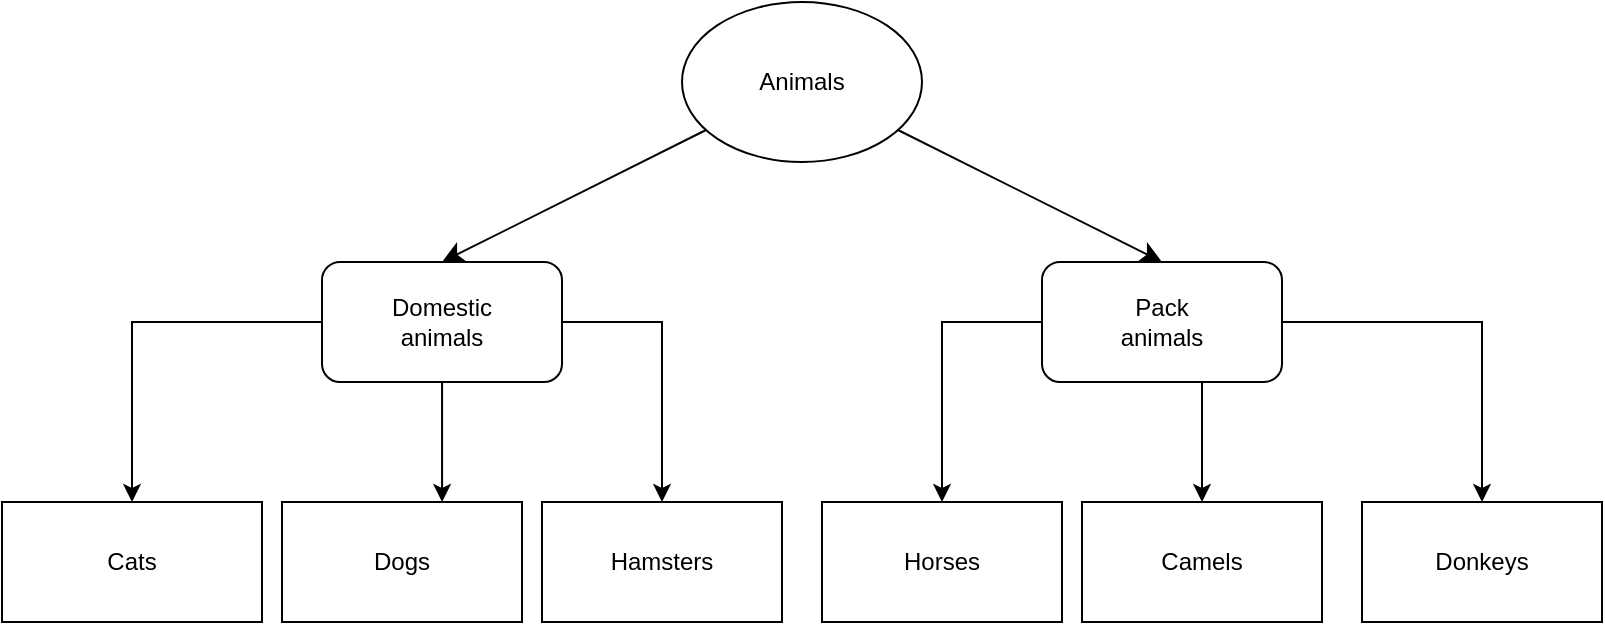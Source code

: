 <mxfile version="24.2.1" type="device">
  <diagram name="Страница — 1" id="PsaHPdf3RDhp_nssHXkJ">
    <mxGraphModel dx="1674" dy="841" grid="1" gridSize="10" guides="1" tooltips="1" connect="1" arrows="1" fold="1" page="1" pageScale="1" pageWidth="827" pageHeight="1169" math="0" shadow="0">
      <root>
        <mxCell id="0" />
        <mxCell id="1" parent="0" />
        <mxCell id="VqD7DIqnFLghqxYBGj-M-10" style="edgeStyle=orthogonalEdgeStyle;rounded=0;orthogonalLoop=1;jettySize=auto;html=1;entryX=0.5;entryY=0;entryDx=0;entryDy=0;" parent="1" source="VqD7DIqnFLghqxYBGj-M-1" target="VqD7DIqnFLghqxYBGj-M-3" edge="1">
          <mxGeometry relative="1" as="geometry" />
        </mxCell>
        <mxCell id="VqD7DIqnFLghqxYBGj-M-14" style="edgeStyle=orthogonalEdgeStyle;rounded=0;orthogonalLoop=1;jettySize=auto;html=1;entryX=0.5;entryY=0;entryDx=0;entryDy=0;" parent="1" source="VqD7DIqnFLghqxYBGj-M-1" target="VqD7DIqnFLghqxYBGj-M-5" edge="1">
          <mxGeometry relative="1" as="geometry">
            <Array as="points">
              <mxPoint x="330" y="210" />
            </Array>
          </mxGeometry>
        </mxCell>
        <mxCell id="VqD7DIqnFLghqxYBGj-M-1" value="Domestic&lt;br&gt;animals" style="rounded=1;whiteSpace=wrap;html=1;" parent="1" vertex="1">
          <mxGeometry x="160" y="180" width="120" height="60" as="geometry" />
        </mxCell>
        <mxCell id="VqD7DIqnFLghqxYBGj-M-15" style="edgeStyle=orthogonalEdgeStyle;rounded=0;orthogonalLoop=1;jettySize=auto;html=1;" parent="1" source="VqD7DIqnFLghqxYBGj-M-2" target="VqD7DIqnFLghqxYBGj-M-6" edge="1">
          <mxGeometry relative="1" as="geometry">
            <Array as="points">
              <mxPoint x="470" y="210" />
            </Array>
          </mxGeometry>
        </mxCell>
        <mxCell id="VqD7DIqnFLghqxYBGj-M-16" style="edgeStyle=orthogonalEdgeStyle;rounded=0;orthogonalLoop=1;jettySize=auto;html=1;" parent="1" source="VqD7DIqnFLghqxYBGj-M-2" target="VqD7DIqnFLghqxYBGj-M-8" edge="1">
          <mxGeometry relative="1" as="geometry">
            <Array as="points">
              <mxPoint x="600" y="250" />
              <mxPoint x="600" y="250" />
            </Array>
          </mxGeometry>
        </mxCell>
        <mxCell id="VqD7DIqnFLghqxYBGj-M-17" style="edgeStyle=orthogonalEdgeStyle;rounded=0;orthogonalLoop=1;jettySize=auto;html=1;entryX=0.5;entryY=0;entryDx=0;entryDy=0;" parent="1" source="VqD7DIqnFLghqxYBGj-M-2" target="VqD7DIqnFLghqxYBGj-M-7" edge="1">
          <mxGeometry relative="1" as="geometry" />
        </mxCell>
        <mxCell id="VqD7DIqnFLghqxYBGj-M-2" value="Pack&lt;br&gt;animals" style="rounded=1;whiteSpace=wrap;html=1;" parent="1" vertex="1">
          <mxGeometry x="520" y="180" width="120" height="60" as="geometry" />
        </mxCell>
        <mxCell id="VqD7DIqnFLghqxYBGj-M-3" value="Cats" style="rounded=0;whiteSpace=wrap;html=1;" parent="1" vertex="1">
          <mxGeometry y="300" width="130" height="60" as="geometry" />
        </mxCell>
        <mxCell id="VqD7DIqnFLghqxYBGj-M-4" value="Dogs" style="rounded=0;whiteSpace=wrap;html=1;" parent="1" vertex="1">
          <mxGeometry x="140" y="300" width="120" height="60" as="geometry" />
        </mxCell>
        <mxCell id="VqD7DIqnFLghqxYBGj-M-5" value="Hamsters" style="rounded=0;whiteSpace=wrap;html=1;" parent="1" vertex="1">
          <mxGeometry x="270" y="300" width="120" height="60" as="geometry" />
        </mxCell>
        <mxCell id="VqD7DIqnFLghqxYBGj-M-6" value="Horses" style="rounded=0;whiteSpace=wrap;html=1;" parent="1" vertex="1">
          <mxGeometry x="410" y="300" width="120" height="60" as="geometry" />
        </mxCell>
        <mxCell id="VqD7DIqnFLghqxYBGj-M-7" value="Donkeys" style="rounded=0;whiteSpace=wrap;html=1;" parent="1" vertex="1">
          <mxGeometry x="680" y="300" width="120" height="60" as="geometry" />
        </mxCell>
        <mxCell id="VqD7DIqnFLghqxYBGj-M-8" value="Camels" style="rounded=0;whiteSpace=wrap;html=1;" parent="1" vertex="1">
          <mxGeometry x="540" y="300" width="120" height="60" as="geometry" />
        </mxCell>
        <mxCell id="VqD7DIqnFLghqxYBGj-M-13" style="edgeStyle=orthogonalEdgeStyle;rounded=0;orthogonalLoop=1;jettySize=auto;html=1;entryX=0.667;entryY=0;entryDx=0;entryDy=0;entryPerimeter=0;" parent="1" source="VqD7DIqnFLghqxYBGj-M-1" target="VqD7DIqnFLghqxYBGj-M-4" edge="1">
          <mxGeometry relative="1" as="geometry" />
        </mxCell>
        <mxCell id="mBUGuxQ8w9Ehl2TEk1GD-2" style="edgeStyle=none;curved=1;rounded=0;orthogonalLoop=1;jettySize=auto;html=1;entryX=0.5;entryY=0;entryDx=0;entryDy=0;fontSize=12;startSize=8;endSize=8;" edge="1" parent="1" source="mBUGuxQ8w9Ehl2TEk1GD-1" target="VqD7DIqnFLghqxYBGj-M-2">
          <mxGeometry relative="1" as="geometry" />
        </mxCell>
        <mxCell id="mBUGuxQ8w9Ehl2TEk1GD-3" style="edgeStyle=none;curved=1;rounded=0;orthogonalLoop=1;jettySize=auto;html=1;entryX=0.5;entryY=0;entryDx=0;entryDy=0;fontSize=12;startSize=8;endSize=8;" edge="1" parent="1" source="mBUGuxQ8w9Ehl2TEk1GD-1" target="VqD7DIqnFLghqxYBGj-M-1">
          <mxGeometry relative="1" as="geometry" />
        </mxCell>
        <mxCell id="mBUGuxQ8w9Ehl2TEk1GD-1" value="Animals" style="ellipse;whiteSpace=wrap;html=1;" vertex="1" parent="1">
          <mxGeometry x="340" y="50" width="120" height="80" as="geometry" />
        </mxCell>
      </root>
    </mxGraphModel>
  </diagram>
</mxfile>
